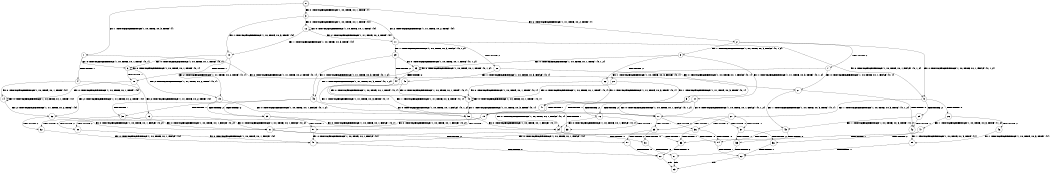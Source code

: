 digraph BCG {
size = "7, 10.5";
center = TRUE;
node [shape = circle];
0 [peripheries = 2];
0 -> 1 [label = "EX !1 !ATOMIC_EXCH_BRANCH (1, +0, TRUE, +0, 3, TRUE) !{}"];
0 -> 2 [label = "EX !2 !ATOMIC_EXCH_BRANCH (1, +1, TRUE, +0, 2, TRUE) !{}"];
0 -> 3 [label = "EX !0 !ATOMIC_EXCH_BRANCH (1, +0, TRUE, +0, 1, TRUE) !{}"];
1 -> 4 [label = "TERMINATE !1"];
1 -> 5 [label = "EX !2 !ATOMIC_EXCH_BRANCH (1, +1, TRUE, +0, 2, TRUE) !{0, 1}"];
1 -> 6 [label = "EX !0 !ATOMIC_EXCH_BRANCH (1, +0, TRUE, +0, 1, TRUE) !{0, 1}"];
2 -> 7 [label = "TERMINATE !2"];
2 -> 8 [label = "EX !1 !ATOMIC_EXCH_BRANCH (1, +0, TRUE, +0, 3, FALSE) !{0, 1, 2}"];
2 -> 9 [label = "EX !0 !ATOMIC_EXCH_BRANCH (1, +0, TRUE, +0, 1, FALSE) !{0, 1, 2}"];
3 -> 10 [label = "EX !1 !ATOMIC_EXCH_BRANCH (1, +0, TRUE, +0, 3, TRUE) !{0}"];
3 -> 11 [label = "EX !2 !ATOMIC_EXCH_BRANCH (1, +1, TRUE, +0, 2, TRUE) !{0}"];
3 -> 12 [label = "EX !0 !ATOMIC_EXCH_BRANCH (1, +0, TRUE, +0, 1, TRUE) !{0}"];
4 -> 13 [label = "EX !2 !ATOMIC_EXCH_BRANCH (1, +1, TRUE, +0, 2, TRUE) !{0}"];
4 -> 14 [label = "EX !0 !ATOMIC_EXCH_BRANCH (1, +0, TRUE, +0, 1, TRUE) !{0}"];
5 -> 15 [label = "TERMINATE !1"];
5 -> 16 [label = "TERMINATE !2"];
5 -> 17 [label = "EX !0 !ATOMIC_EXCH_BRANCH (1, +0, TRUE, +0, 1, FALSE) !{0, 1, 2}"];
6 -> 18 [label = "TERMINATE !1"];
6 -> 19 [label = "EX !2 !ATOMIC_EXCH_BRANCH (1, +1, TRUE, +0, 2, TRUE) !{0, 1}"];
6 -> 6 [label = "EX !0 !ATOMIC_EXCH_BRANCH (1, +0, TRUE, +0, 1, TRUE) !{0, 1}"];
7 -> 20 [label = "EX !1 !ATOMIC_EXCH_BRANCH (1, +0, TRUE, +0, 3, FALSE) !{0, 1}"];
7 -> 21 [label = "EX !0 !ATOMIC_EXCH_BRANCH (1, +0, TRUE, +0, 1, FALSE) !{0, 1}"];
8 -> 22 [label = "TERMINATE !2"];
8 -> 23 [label = "EX !0 !ATOMIC_EXCH_BRANCH (1, +0, TRUE, +0, 1, TRUE) !{0, 1, 2}"];
8 -> 24 [label = "EX !1 !ATOMIC_EXCH_BRANCH (1, +1, TRUE, +0, 3, TRUE) !{0, 1, 2}"];
9 -> 25 [label = "TERMINATE !2"];
9 -> 26 [label = "TERMINATE !0"];
9 -> 27 [label = "EX !1 !ATOMIC_EXCH_BRANCH (1, +0, TRUE, +0, 3, TRUE) !{0, 1, 2}"];
10 -> 18 [label = "TERMINATE !1"];
10 -> 19 [label = "EX !2 !ATOMIC_EXCH_BRANCH (1, +1, TRUE, +0, 2, TRUE) !{0, 1}"];
10 -> 6 [label = "EX !0 !ATOMIC_EXCH_BRANCH (1, +0, TRUE, +0, 1, TRUE) !{0, 1}"];
11 -> 28 [label = "TERMINATE !2"];
11 -> 29 [label = "EX !1 !ATOMIC_EXCH_BRANCH (1, +0, TRUE, +0, 3, FALSE) !{0, 1, 2}"];
11 -> 9 [label = "EX !0 !ATOMIC_EXCH_BRANCH (1, +0, TRUE, +0, 1, FALSE) !{0, 1, 2}"];
12 -> 10 [label = "EX !1 !ATOMIC_EXCH_BRANCH (1, +0, TRUE, +0, 3, TRUE) !{0}"];
12 -> 11 [label = "EX !2 !ATOMIC_EXCH_BRANCH (1, +1, TRUE, +0, 2, TRUE) !{0}"];
12 -> 12 [label = "EX !0 !ATOMIC_EXCH_BRANCH (1, +0, TRUE, +0, 1, TRUE) !{0}"];
13 -> 30 [label = "TERMINATE !2"];
13 -> 31 [label = "EX !0 !ATOMIC_EXCH_BRANCH (1, +0, TRUE, +0, 1, FALSE) !{0, 2}"];
14 -> 32 [label = "EX !2 !ATOMIC_EXCH_BRANCH (1, +1, TRUE, +0, 2, TRUE) !{0}"];
14 -> 14 [label = "EX !0 !ATOMIC_EXCH_BRANCH (1, +0, TRUE, +0, 1, TRUE) !{0}"];
15 -> 30 [label = "TERMINATE !2"];
15 -> 31 [label = "EX !0 !ATOMIC_EXCH_BRANCH (1, +0, TRUE, +0, 1, FALSE) !{0, 2}"];
16 -> 33 [label = "TERMINATE !1"];
16 -> 34 [label = "EX !0 !ATOMIC_EXCH_BRANCH (1, +0, TRUE, +0, 1, FALSE) !{0, 1}"];
17 -> 35 [label = "TERMINATE !1"];
17 -> 36 [label = "TERMINATE !2"];
17 -> 37 [label = "TERMINATE !0"];
18 -> 32 [label = "EX !2 !ATOMIC_EXCH_BRANCH (1, +1, TRUE, +0, 2, TRUE) !{0}"];
18 -> 14 [label = "EX !0 !ATOMIC_EXCH_BRANCH (1, +0, TRUE, +0, 1, TRUE) !{0}"];
19 -> 38 [label = "TERMINATE !1"];
19 -> 39 [label = "TERMINATE !2"];
19 -> 17 [label = "EX !0 !ATOMIC_EXCH_BRANCH (1, +0, TRUE, +0, 1, FALSE) !{0, 1, 2}"];
20 -> 40 [label = "EX !0 !ATOMIC_EXCH_BRANCH (1, +0, TRUE, +0, 1, TRUE) !{0, 1}"];
20 -> 41 [label = "EX !1 !ATOMIC_EXCH_BRANCH (1, +1, TRUE, +0, 3, TRUE) !{0, 1}"];
21 -> 42 [label = "TERMINATE !0"];
21 -> 43 [label = "EX !1 !ATOMIC_EXCH_BRANCH (1, +0, TRUE, +0, 3, TRUE) !{0, 1}"];
22 -> 40 [label = "EX !0 !ATOMIC_EXCH_BRANCH (1, +0, TRUE, +0, 1, TRUE) !{0, 1}"];
22 -> 41 [label = "EX !1 !ATOMIC_EXCH_BRANCH (1, +1, TRUE, +0, 3, TRUE) !{0, 1}"];
23 -> 44 [label = "TERMINATE !2"];
23 -> 45 [label = "EX !1 !ATOMIC_EXCH_BRANCH (1, +1, TRUE, +0, 3, TRUE) !{0, 1, 2}"];
23 -> 23 [label = "EX !0 !ATOMIC_EXCH_BRANCH (1, +0, TRUE, +0, 1, TRUE) !{0, 1, 2}"];
24 -> 15 [label = "TERMINATE !1"];
24 -> 16 [label = "TERMINATE !2"];
24 -> 17 [label = "EX !0 !ATOMIC_EXCH_BRANCH (1, +0, TRUE, +0, 1, FALSE) !{0, 1, 2}"];
25 -> 42 [label = "TERMINATE !0"];
25 -> 43 [label = "EX !1 !ATOMIC_EXCH_BRANCH (1, +0, TRUE, +0, 3, TRUE) !{0, 1}"];
26 -> 46 [label = "TERMINATE !2"];
26 -> 47 [label = "EX !1 !ATOMIC_EXCH_BRANCH (1, +0, TRUE, +0, 3, TRUE) !{1, 2}"];
27 -> 35 [label = "TERMINATE !1"];
27 -> 36 [label = "TERMINATE !2"];
27 -> 37 [label = "TERMINATE !0"];
28 -> 48 [label = "EX !1 !ATOMIC_EXCH_BRANCH (1, +0, TRUE, +0, 3, FALSE) !{0, 1}"];
28 -> 21 [label = "EX !0 !ATOMIC_EXCH_BRANCH (1, +0, TRUE, +0, 1, FALSE) !{0, 1}"];
29 -> 44 [label = "TERMINATE !2"];
29 -> 45 [label = "EX !1 !ATOMIC_EXCH_BRANCH (1, +1, TRUE, +0, 3, TRUE) !{0, 1, 2}"];
29 -> 23 [label = "EX !0 !ATOMIC_EXCH_BRANCH (1, +0, TRUE, +0, 1, TRUE) !{0, 1, 2}"];
30 -> 49 [label = "EX !0 !ATOMIC_EXCH_BRANCH (1, +0, TRUE, +0, 1, FALSE) !{0}"];
31 -> 50 [label = "TERMINATE !2"];
31 -> 51 [label = "TERMINATE !0"];
32 -> 52 [label = "TERMINATE !2"];
32 -> 31 [label = "EX !0 !ATOMIC_EXCH_BRANCH (1, +0, TRUE, +0, 1, FALSE) !{0, 2}"];
33 -> 49 [label = "EX !0 !ATOMIC_EXCH_BRANCH (1, +0, TRUE, +0, 1, FALSE) !{0}"];
34 -> 53 [label = "TERMINATE !1"];
34 -> 54 [label = "TERMINATE !0"];
35 -> 50 [label = "TERMINATE !2"];
35 -> 51 [label = "TERMINATE !0"];
36 -> 53 [label = "TERMINATE !1"];
36 -> 54 [label = "TERMINATE !0"];
37 -> 55 [label = "TERMINATE !1"];
37 -> 56 [label = "TERMINATE !2"];
38 -> 52 [label = "TERMINATE !2"];
38 -> 31 [label = "EX !0 !ATOMIC_EXCH_BRANCH (1, +0, TRUE, +0, 1, FALSE) !{0, 2}"];
39 -> 57 [label = "TERMINATE !1"];
39 -> 34 [label = "EX !0 !ATOMIC_EXCH_BRANCH (1, +0, TRUE, +0, 1, FALSE) !{0, 1}"];
40 -> 58 [label = "EX !1 !ATOMIC_EXCH_BRANCH (1, +1, TRUE, +0, 3, TRUE) !{0, 1}"];
40 -> 40 [label = "EX !0 !ATOMIC_EXCH_BRANCH (1, +0, TRUE, +0, 1, TRUE) !{0, 1}"];
41 -> 33 [label = "TERMINATE !1"];
41 -> 34 [label = "EX !0 !ATOMIC_EXCH_BRANCH (1, +0, TRUE, +0, 1, FALSE) !{0, 1}"];
42 -> 59 [label = "EX !1 !ATOMIC_EXCH_BRANCH (1, +0, TRUE, +0, 3, TRUE) !{1}"];
43 -> 53 [label = "TERMINATE !1"];
43 -> 54 [label = "TERMINATE !0"];
44 -> 58 [label = "EX !1 !ATOMIC_EXCH_BRANCH (1, +1, TRUE, +0, 3, TRUE) !{0, 1}"];
44 -> 40 [label = "EX !0 !ATOMIC_EXCH_BRANCH (1, +0, TRUE, +0, 1, TRUE) !{0, 1}"];
45 -> 38 [label = "TERMINATE !1"];
45 -> 39 [label = "TERMINATE !2"];
45 -> 17 [label = "EX !0 !ATOMIC_EXCH_BRANCH (1, +0, TRUE, +0, 1, FALSE) !{0, 1, 2}"];
46 -> 59 [label = "EX !1 !ATOMIC_EXCH_BRANCH (1, +0, TRUE, +0, 3, TRUE) !{1}"];
47 -> 55 [label = "TERMINATE !1"];
47 -> 56 [label = "TERMINATE !2"];
48 -> 58 [label = "EX !1 !ATOMIC_EXCH_BRANCH (1, +1, TRUE, +0, 3, TRUE) !{0, 1}"];
48 -> 40 [label = "EX !0 !ATOMIC_EXCH_BRANCH (1, +0, TRUE, +0, 1, TRUE) !{0, 1}"];
49 -> 60 [label = "TERMINATE !0"];
50 -> 60 [label = "TERMINATE !0"];
51 -> 61 [label = "TERMINATE !2"];
52 -> 49 [label = "EX !0 !ATOMIC_EXCH_BRANCH (1, +0, TRUE, +0, 1, FALSE) !{0}"];
53 -> 60 [label = "TERMINATE !0"];
54 -> 62 [label = "TERMINATE !1"];
55 -> 61 [label = "TERMINATE !2"];
56 -> 62 [label = "TERMINATE !1"];
57 -> 49 [label = "EX !0 !ATOMIC_EXCH_BRANCH (1, +0, TRUE, +0, 1, FALSE) !{0}"];
58 -> 57 [label = "TERMINATE !1"];
58 -> 34 [label = "EX !0 !ATOMIC_EXCH_BRANCH (1, +0, TRUE, +0, 1, FALSE) !{0, 1}"];
59 -> 62 [label = "TERMINATE !1"];
60 -> 63 [label = "exit"];
61 -> 63 [label = "exit"];
62 -> 63 [label = "exit"];
}
